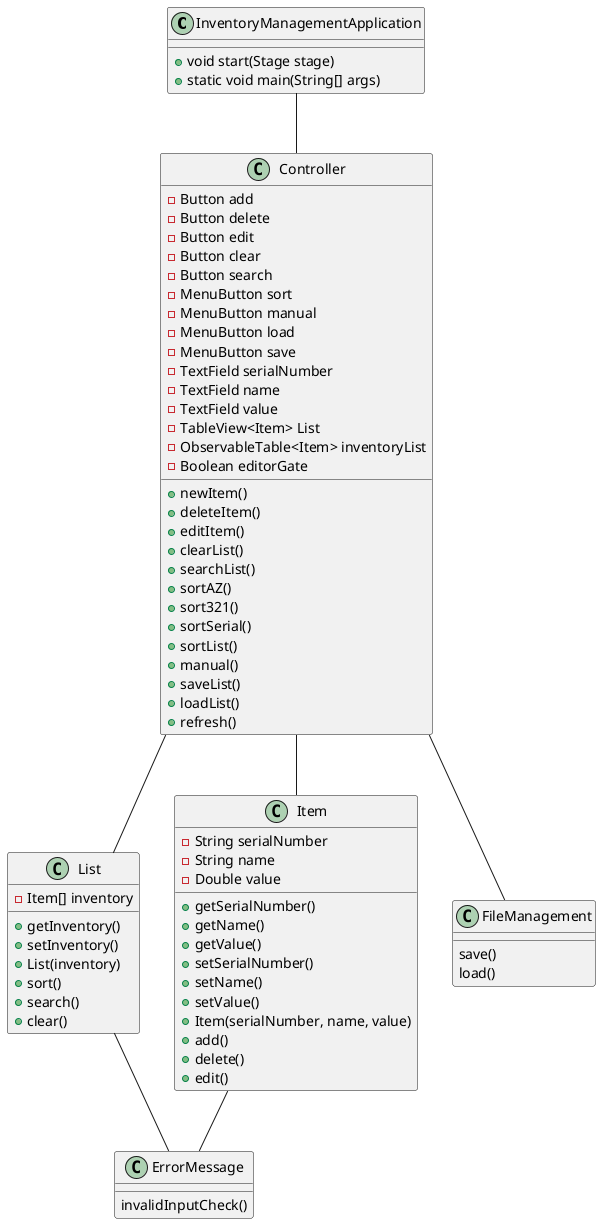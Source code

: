 @startuml
'https://plantuml.com/class-diagram

class InventoryManagementApplication
class Controller
class List
class Item
class ErrorMessage
class FileManagement

InventoryManagementApplication -- Controller
Controller -- List
Controller -- Item
Item -- ErrorMessage
List -- ErrorMessage
Controller -- FileManagement


class InventoryManagementApplication {
    + void start(Stage stage)
    + static void main(String[] args)
}

class Controller {
    - Button add
    - Button delete
    - Button edit
    - Button clear
    - Button search
    - MenuButton sort
    - MenuButton manual
    - MenuButton load
    - MenuButton save
    - TextField serialNumber
    - TextField name
    - TextField value
    - TableView<Item> List
    - ObservableTable<Item> inventoryList
    - Boolean editorGate
    + newItem()
    + deleteItem()
    + editItem()
    + clearList()
    + searchList()
    + sortAZ()
    + sort321()
    + sortSerial()
    + sortList()
    + manual()
    + saveList()
    + loadList()
    + refresh()
}

class FileManagement {
    save()
    load()
}

class ErrorMessage {
    invalidInputCheck()
}

class List {
    - Item[] inventory
    + getInventory()
    + setInventory()
    + List(inventory)
    + sort()
    + search()
    + clear()
}

class Item {
    - String serialNumber
    - String name
    - Double value
    + getSerialNumber()
    + getName()
    + getValue()
    + setSerialNumber()
    + setName()
    + setValue()
    + Item(serialNumber, name, value)
    + add()
    + delete()
    + edit()
}
@enduml
